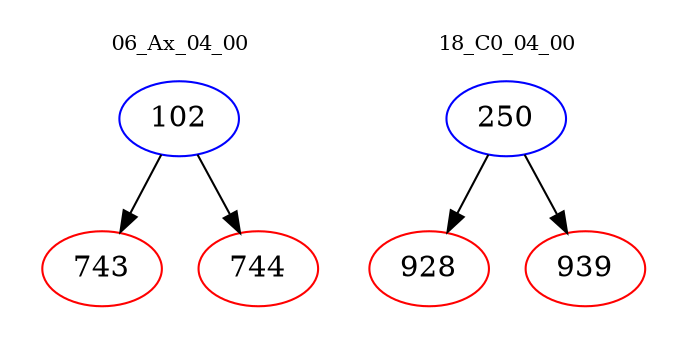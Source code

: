 digraph{
subgraph cluster_0 {
color = white
label = "06_Ax_04_00";
fontsize=10;
T0_102 [label="102", color="blue"]
T0_102 -> T0_743 [color="black"]
T0_743 [label="743", color="red"]
T0_102 -> T0_744 [color="black"]
T0_744 [label="744", color="red"]
}
subgraph cluster_1 {
color = white
label = "18_C0_04_00";
fontsize=10;
T1_250 [label="250", color="blue"]
T1_250 -> T1_928 [color="black"]
T1_928 [label="928", color="red"]
T1_250 -> T1_939 [color="black"]
T1_939 [label="939", color="red"]
}
}
